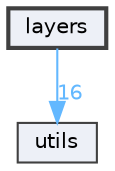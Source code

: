 digraph "layers"
{
 // LATEX_PDF_SIZE
  bgcolor="transparent";
  edge [fontname=Helvetica,fontsize=10,labelfontname=Helvetica,labelfontsize=10];
  node [fontname=Helvetica,fontsize=10,shape=box,height=0.2,width=0.4];
  compound=true
  dir_56f60c3eea91268671faf82814ce7b6d [label="layers", fillcolor="#edf0f7", color="grey25", style="filled,bold", URL="dir_56f60c3eea91268671faf82814ce7b6d.html",tooltip=""];
  dir_cbdb8362360e11eafe2fa3bc74cf0ffd [label="utils", fillcolor="#edf0f7", color="grey25", style="filled", URL="dir_cbdb8362360e11eafe2fa3bc74cf0ffd.html",tooltip=""];
  dir_56f60c3eea91268671faf82814ce7b6d->dir_cbdb8362360e11eafe2fa3bc74cf0ffd [headlabel="16", labeldistance=1.5 headhref="dir_000000_000004.html" href="dir_000000_000004.html" color="steelblue1" fontcolor="steelblue1"];
}
